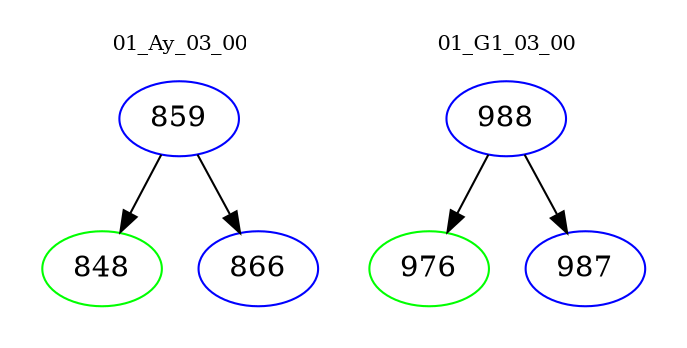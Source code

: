 digraph{
subgraph cluster_0 {
color = white
label = "01_Ay_03_00";
fontsize=10;
T0_859 [label="859", color="blue"]
T0_859 -> T0_848 [color="black"]
T0_848 [label="848", color="green"]
T0_859 -> T0_866 [color="black"]
T0_866 [label="866", color="blue"]
}
subgraph cluster_1 {
color = white
label = "01_G1_03_00";
fontsize=10;
T1_988 [label="988", color="blue"]
T1_988 -> T1_976 [color="black"]
T1_976 [label="976", color="green"]
T1_988 -> T1_987 [color="black"]
T1_987 [label="987", color="blue"]
}
}
